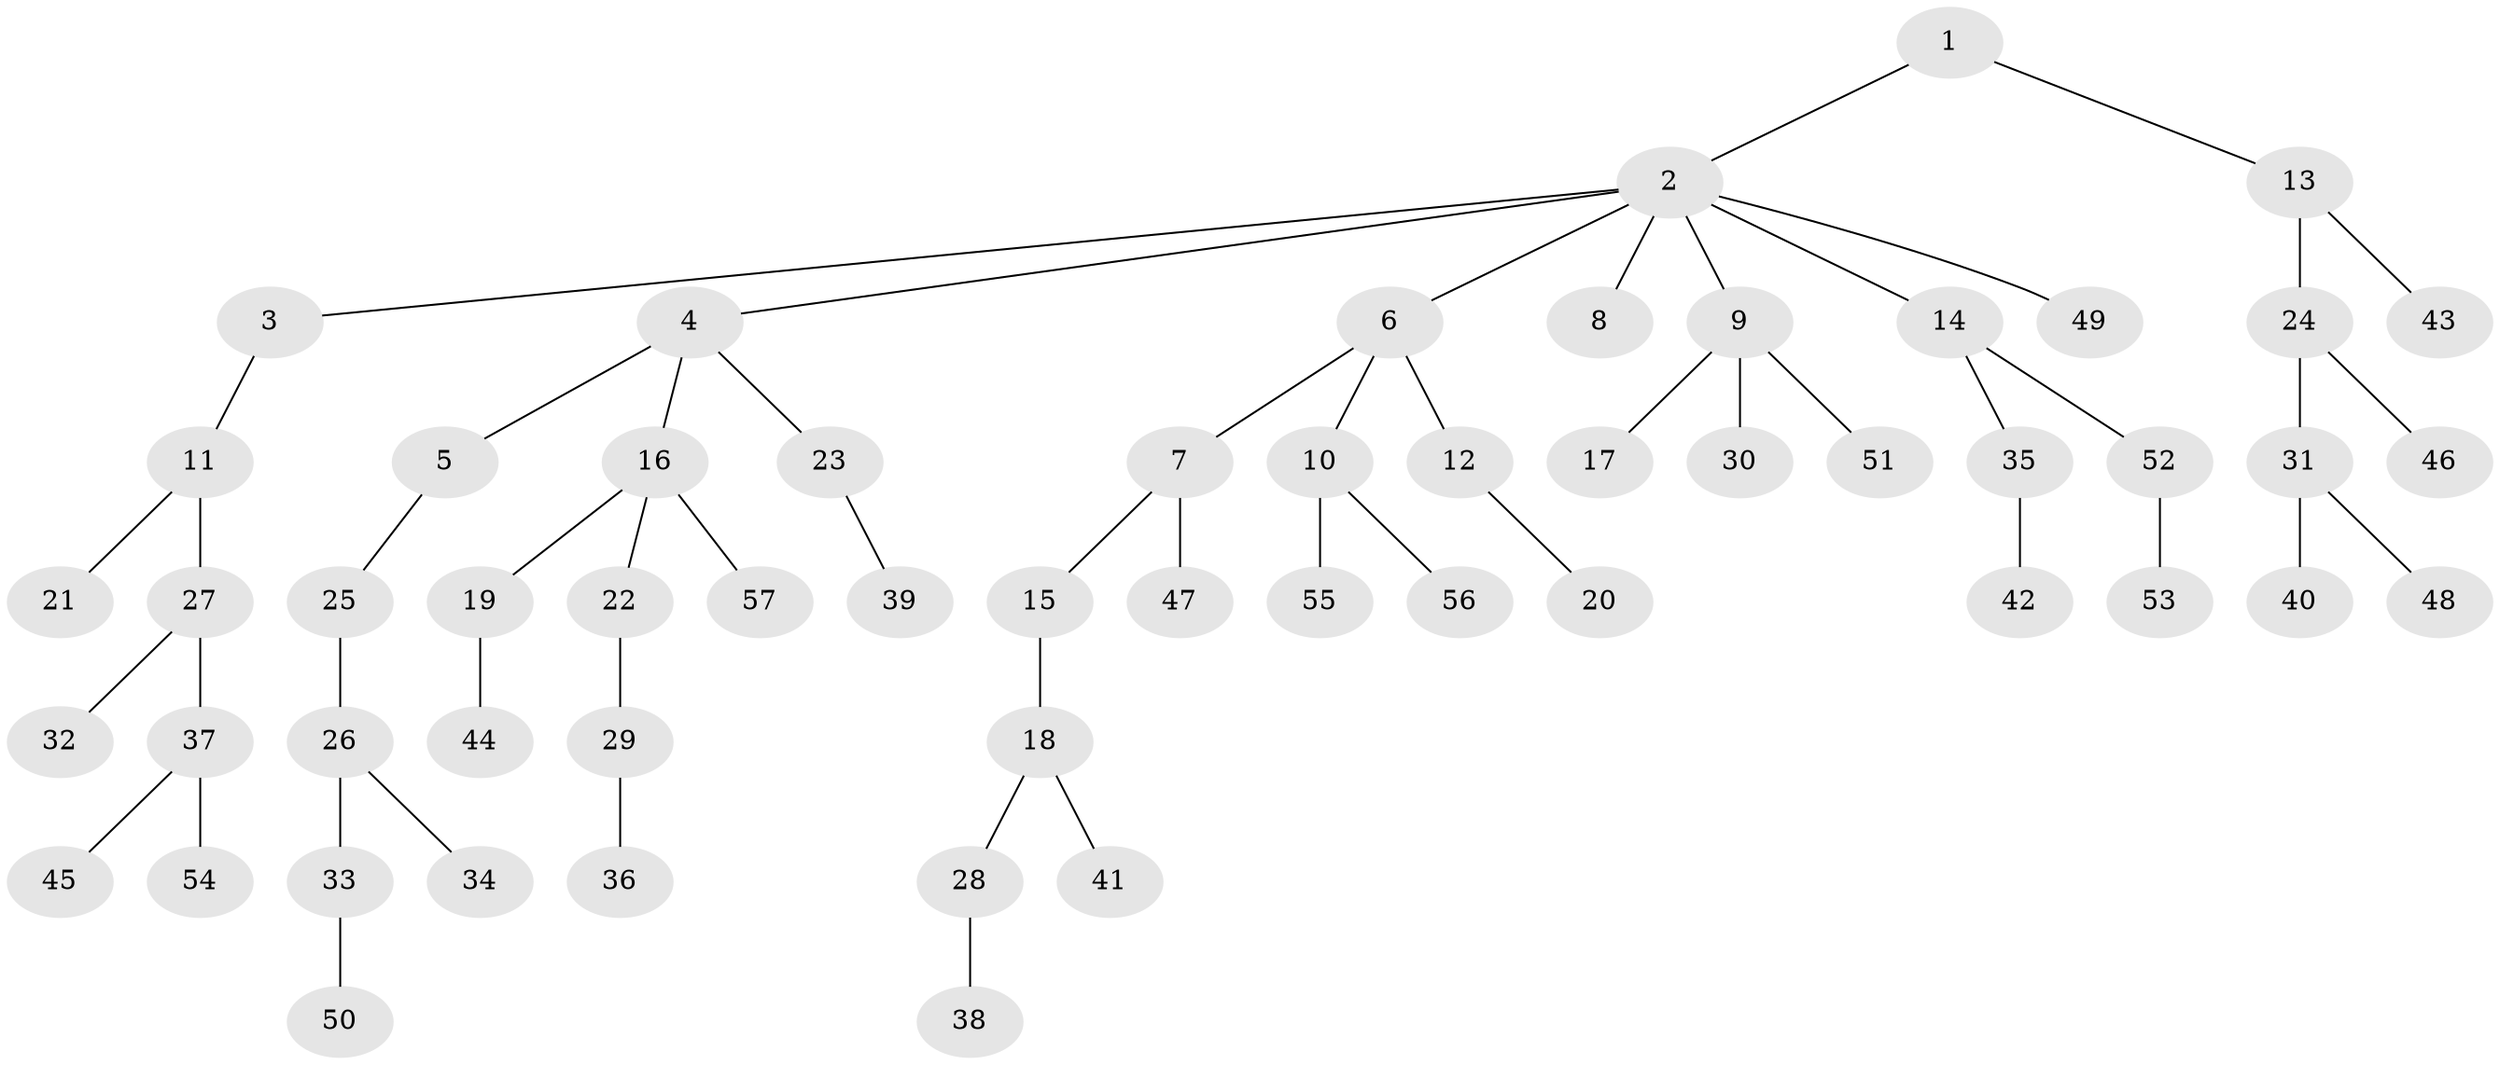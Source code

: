 // coarse degree distribution, {4: 0.043478260869565216, 2: 0.4782608695652174, 1: 0.391304347826087, 3: 0.043478260869565216, 6: 0.043478260869565216}
// Generated by graph-tools (version 1.1) at 2025/37/03/04/25 23:37:20]
// undirected, 57 vertices, 56 edges
graph export_dot {
  node [color=gray90,style=filled];
  1;
  2;
  3;
  4;
  5;
  6;
  7;
  8;
  9;
  10;
  11;
  12;
  13;
  14;
  15;
  16;
  17;
  18;
  19;
  20;
  21;
  22;
  23;
  24;
  25;
  26;
  27;
  28;
  29;
  30;
  31;
  32;
  33;
  34;
  35;
  36;
  37;
  38;
  39;
  40;
  41;
  42;
  43;
  44;
  45;
  46;
  47;
  48;
  49;
  50;
  51;
  52;
  53;
  54;
  55;
  56;
  57;
  1 -- 2;
  1 -- 13;
  2 -- 3;
  2 -- 4;
  2 -- 6;
  2 -- 8;
  2 -- 9;
  2 -- 14;
  2 -- 49;
  3 -- 11;
  4 -- 5;
  4 -- 16;
  4 -- 23;
  5 -- 25;
  6 -- 7;
  6 -- 10;
  6 -- 12;
  7 -- 15;
  7 -- 47;
  9 -- 17;
  9 -- 30;
  9 -- 51;
  10 -- 55;
  10 -- 56;
  11 -- 21;
  11 -- 27;
  12 -- 20;
  13 -- 24;
  13 -- 43;
  14 -- 35;
  14 -- 52;
  15 -- 18;
  16 -- 19;
  16 -- 22;
  16 -- 57;
  18 -- 28;
  18 -- 41;
  19 -- 44;
  22 -- 29;
  23 -- 39;
  24 -- 31;
  24 -- 46;
  25 -- 26;
  26 -- 33;
  26 -- 34;
  27 -- 32;
  27 -- 37;
  28 -- 38;
  29 -- 36;
  31 -- 40;
  31 -- 48;
  33 -- 50;
  35 -- 42;
  37 -- 45;
  37 -- 54;
  52 -- 53;
}
